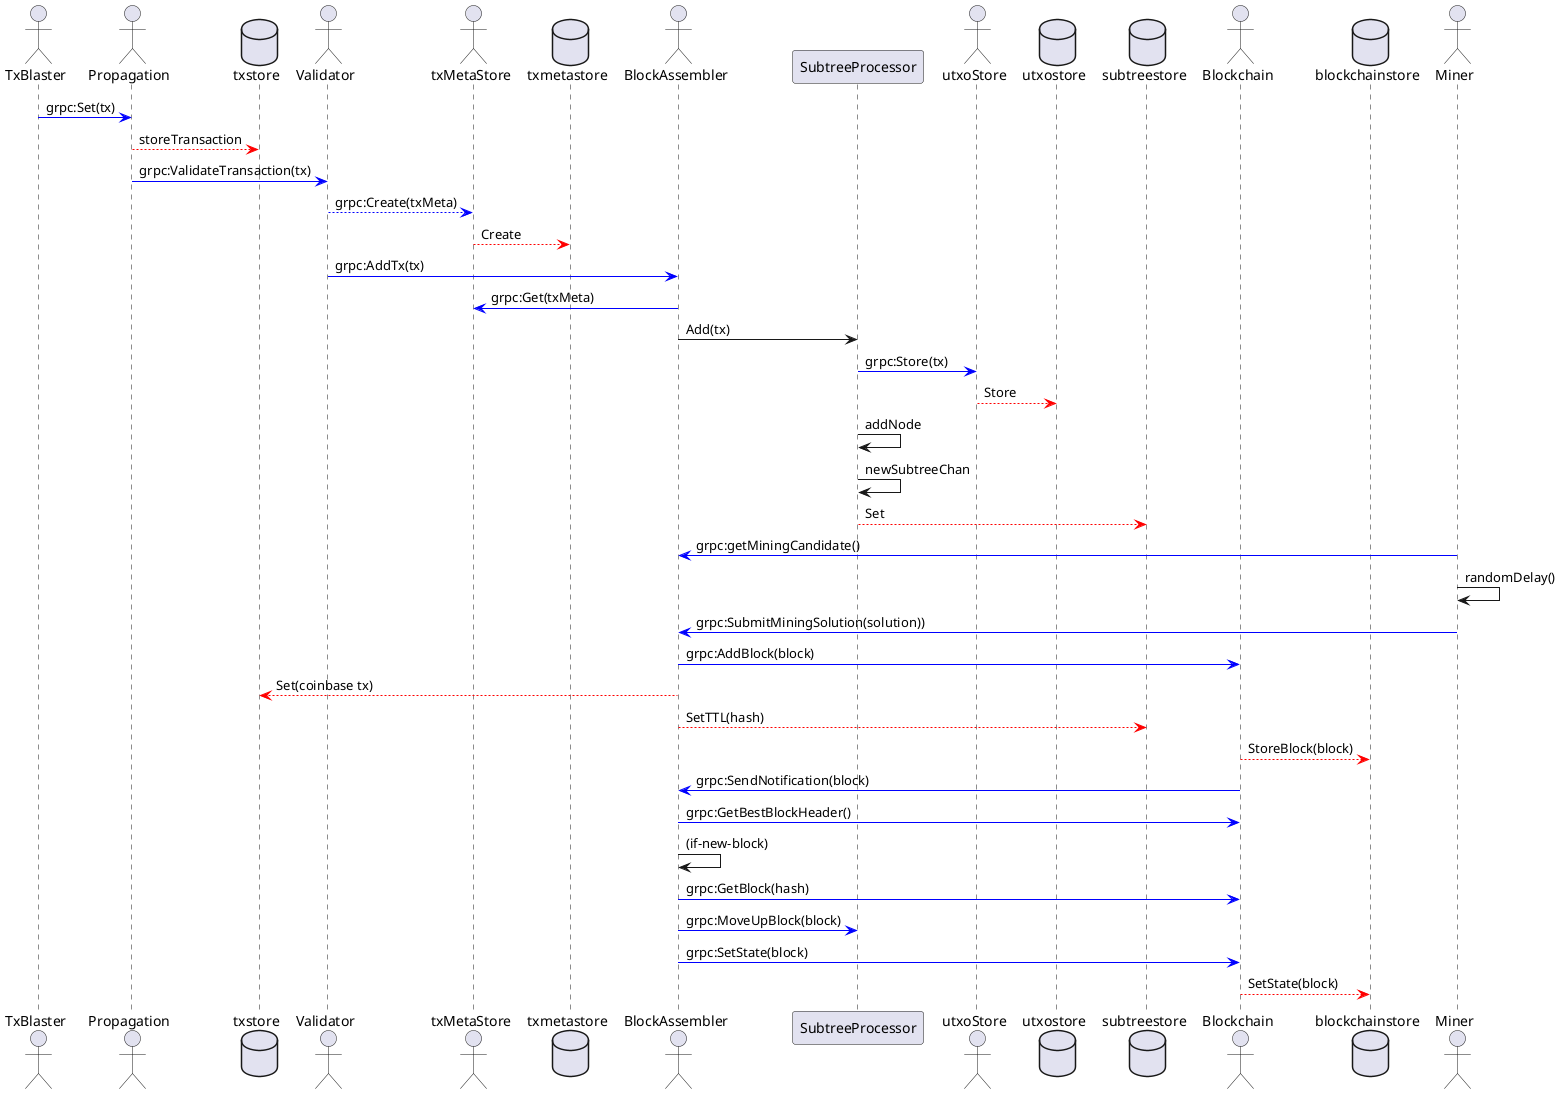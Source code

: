 @startuml overview
actor TxBlaster
actor Propagation
database txstore
actor Validator
actor txMetaStore
database txmetastore
actor BlockAssembler
participant SubtreeProcessor
actor utxoStore
database utxostore
database subtreestore
Actor Blockchain
database blockchainstore
actor Miner

TxBlaster -[#blue]> Propagation : grpc:Set(tx)
Propagation -[#red]-> txstore: storeTransaction
Propagation -[#blue]> Validator: grpc:ValidateTransaction(tx)

Validator -[#blue]-> txMetaStore: grpc:Create(txMeta)
txMetaStore -[#red]-> txmetastore: Create
Validator -[#blue]> BlockAssembler: grpc:AddTx(tx)

BlockAssembler -[#blue]> txMetaStore: grpc:Get(txMeta)
BlockAssembler -> SubtreeProcessor: Add(tx)
SubtreeProcessor -[#blue]> utxoStore: grpc:Store(tx)
utxoStore -[#red]-> utxostore: Store
SubtreeProcessor -> SubtreeProcessor : addNode
SubtreeProcessor -> SubtreeProcessor : newSubtreeChan
SubtreeProcessor -[#red]-> subtreestore : Set



Miner -[#blue]> BlockAssembler : grpc:getMiningCandidate()
Miner -> Miner : randomDelay()
Miner -[#blue]> BlockAssembler : grpc:SubmitMiningSolution(solution))

BlockAssembler -[#blue]> Blockchain : grpc:AddBlock(block)
BlockAssembler -[#red]-> txstore : Set(coinbase tx)
BlockAssembler -[#red]-> subtreestore : SetTTL(hash)
Blockchain -[#red]-> blockchainstore : StoreBlock(block)
Blockchain -[#blue]> BlockAssembler : grpc:SendNotification(block)
BlockAssembler -[#blue]> Blockchain : grpc:GetBestBlockHeader()
BlockAssembler -> BlockAssembler : (if-new-block)
BlockAssembler -[#blue]> Blockchain : grpc:GetBlock(hash)
BlockAssembler -[#blue]> SubtreeProcessor : grpc:MoveUpBlock(block)
BlockAssembler -[#blue]> Blockchain : grpc:SetState(block)
Blockchain -[#red]-> blockchainstore : SetState(block)


@enduml
